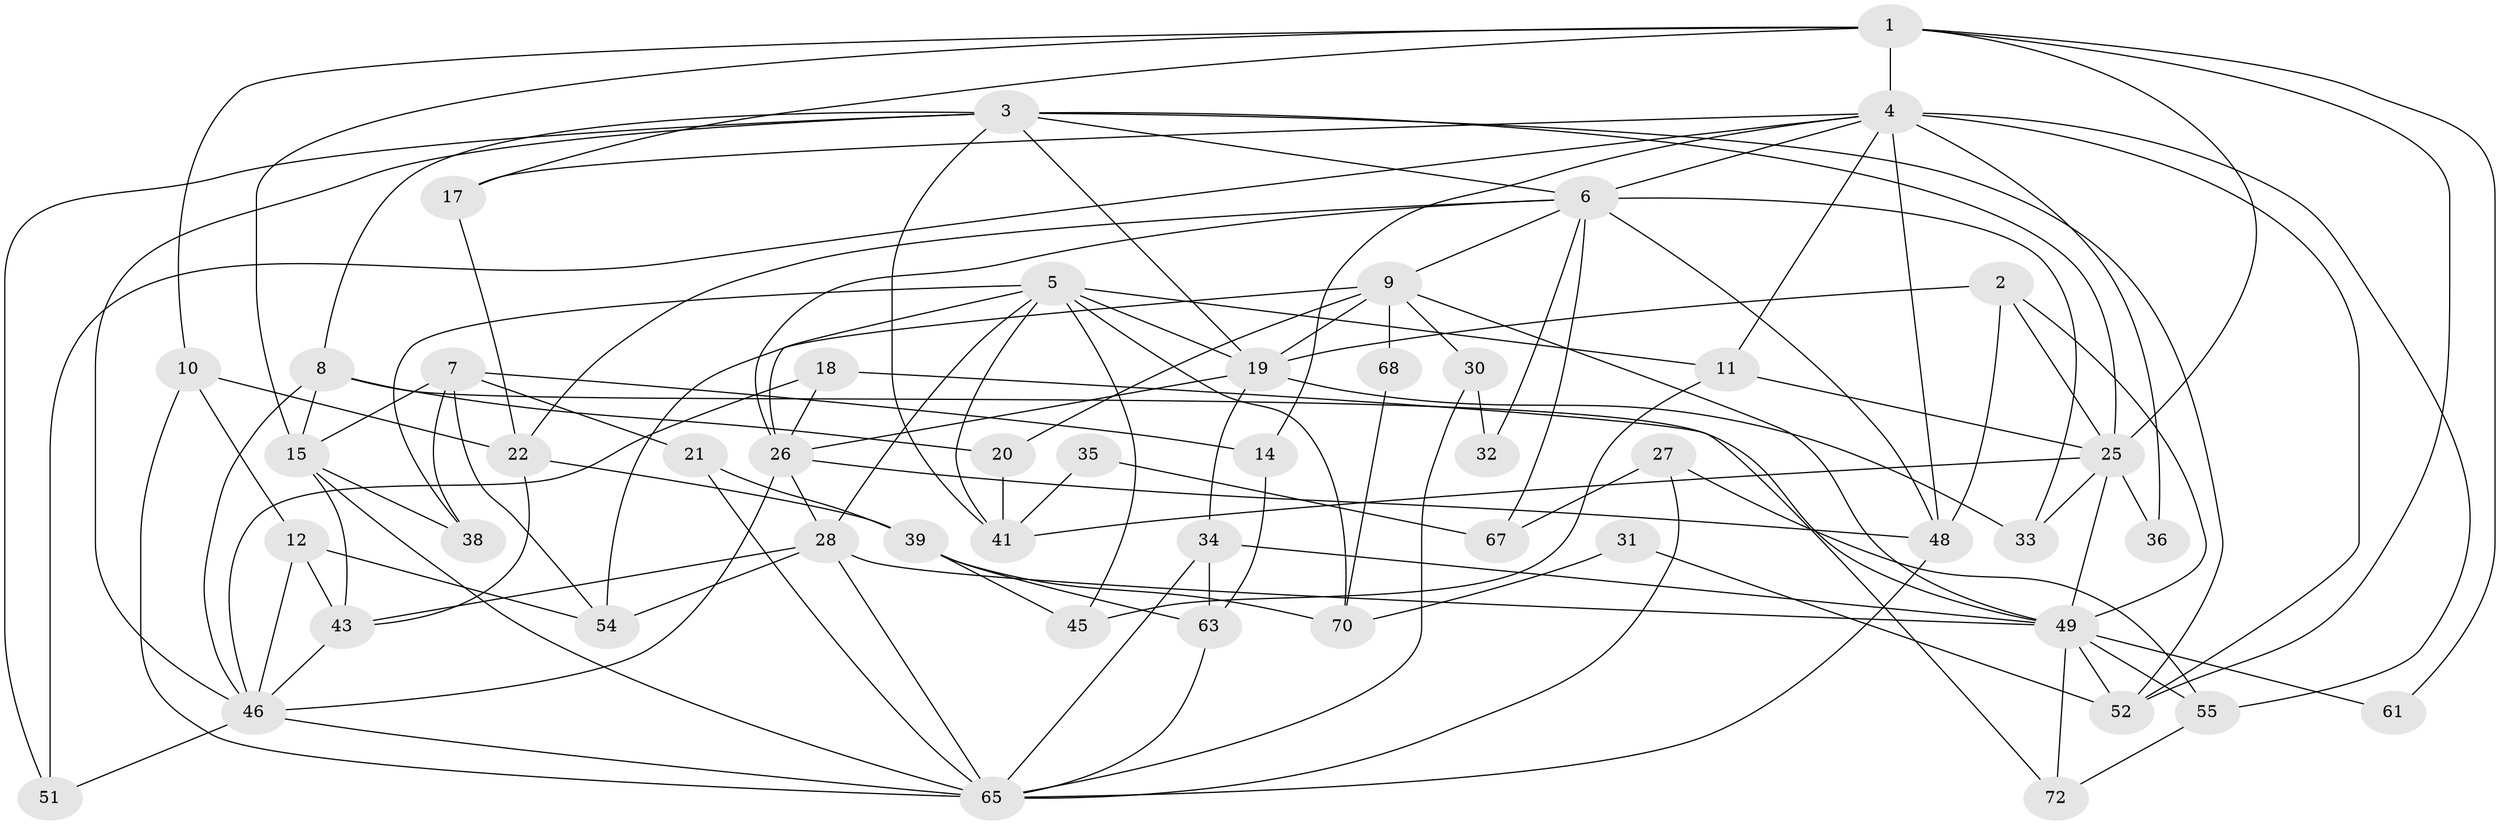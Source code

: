 // Generated by graph-tools (version 1.1) at 2025/24/03/03/25 07:24:01]
// undirected, 50 vertices, 119 edges
graph export_dot {
graph [start="1"]
  node [color=gray90,style=filled];
  1 [super="+42"];
  2 [super="+24"];
  3 [super="+23"];
  4 [super="+66"];
  5 [super="+60"];
  6 [super="+56"];
  7 [super="+13"];
  8 [super="+16"];
  9 [super="+29"];
  10 [super="+40"];
  11;
  12;
  14;
  15;
  17;
  18;
  19 [super="+44"];
  20;
  21;
  22 [super="+47"];
  25 [super="+37"];
  26 [super="+64"];
  27;
  28 [super="+57"];
  30;
  31;
  32;
  33;
  34;
  35;
  36;
  38;
  39 [super="+50"];
  41;
  43 [super="+58"];
  45;
  46 [super="+53"];
  48 [super="+71"];
  49 [super="+62"];
  51;
  52;
  54 [super="+59"];
  55;
  61;
  63;
  65 [super="+69"];
  67;
  68;
  70;
  72;
  1 -- 52;
  1 -- 17;
  1 -- 15;
  1 -- 61;
  1 -- 10;
  1 -- 4;
  1 -- 25;
  2 -- 19;
  2 -- 49;
  2 -- 48;
  2 -- 25;
  3 -- 51;
  3 -- 46;
  3 -- 19;
  3 -- 41;
  3 -- 52;
  3 -- 8;
  3 -- 6;
  3 -- 25;
  4 -- 6;
  4 -- 51;
  4 -- 36;
  4 -- 11;
  4 -- 14;
  4 -- 17;
  4 -- 52;
  4 -- 55;
  4 -- 48;
  5 -- 28;
  5 -- 41;
  5 -- 38;
  5 -- 70;
  5 -- 19;
  5 -- 26;
  5 -- 11;
  5 -- 45;
  6 -- 9;
  6 -- 22;
  6 -- 32;
  6 -- 33;
  6 -- 48;
  6 -- 67;
  6 -- 26;
  7 -- 21;
  7 -- 54;
  7 -- 15;
  7 -- 14;
  7 -- 38;
  8 -- 15;
  8 -- 49;
  8 -- 20;
  8 -- 46;
  9 -- 19;
  9 -- 20;
  9 -- 68;
  9 -- 30;
  9 -- 49;
  9 -- 54;
  10 -- 12;
  10 -- 65;
  10 -- 22;
  11 -- 25;
  11 -- 45;
  12 -- 54;
  12 -- 43;
  12 -- 46;
  14 -- 63;
  15 -- 38;
  15 -- 43;
  15 -- 65;
  17 -- 22;
  18 -- 26;
  18 -- 72;
  18 -- 46;
  19 -- 34;
  19 -- 33;
  19 -- 26;
  20 -- 41;
  21 -- 65;
  21 -- 39;
  22 -- 39 [weight=2];
  22 -- 43;
  25 -- 49;
  25 -- 33;
  25 -- 36;
  25 -- 41;
  26 -- 48;
  26 -- 28;
  26 -- 46;
  27 -- 55;
  27 -- 67;
  27 -- 65;
  28 -- 49;
  28 -- 65;
  28 -- 43;
  28 -- 54;
  30 -- 32;
  30 -- 65;
  31 -- 70;
  31 -- 52;
  34 -- 65;
  34 -- 63;
  34 -- 49;
  35 -- 41;
  35 -- 67;
  39 -- 70;
  39 -- 63;
  39 -- 45;
  43 -- 46;
  46 -- 65;
  46 -- 51;
  48 -- 65;
  49 -- 52;
  49 -- 55;
  49 -- 72;
  49 -- 61;
  55 -- 72;
  63 -- 65;
  68 -- 70;
}
